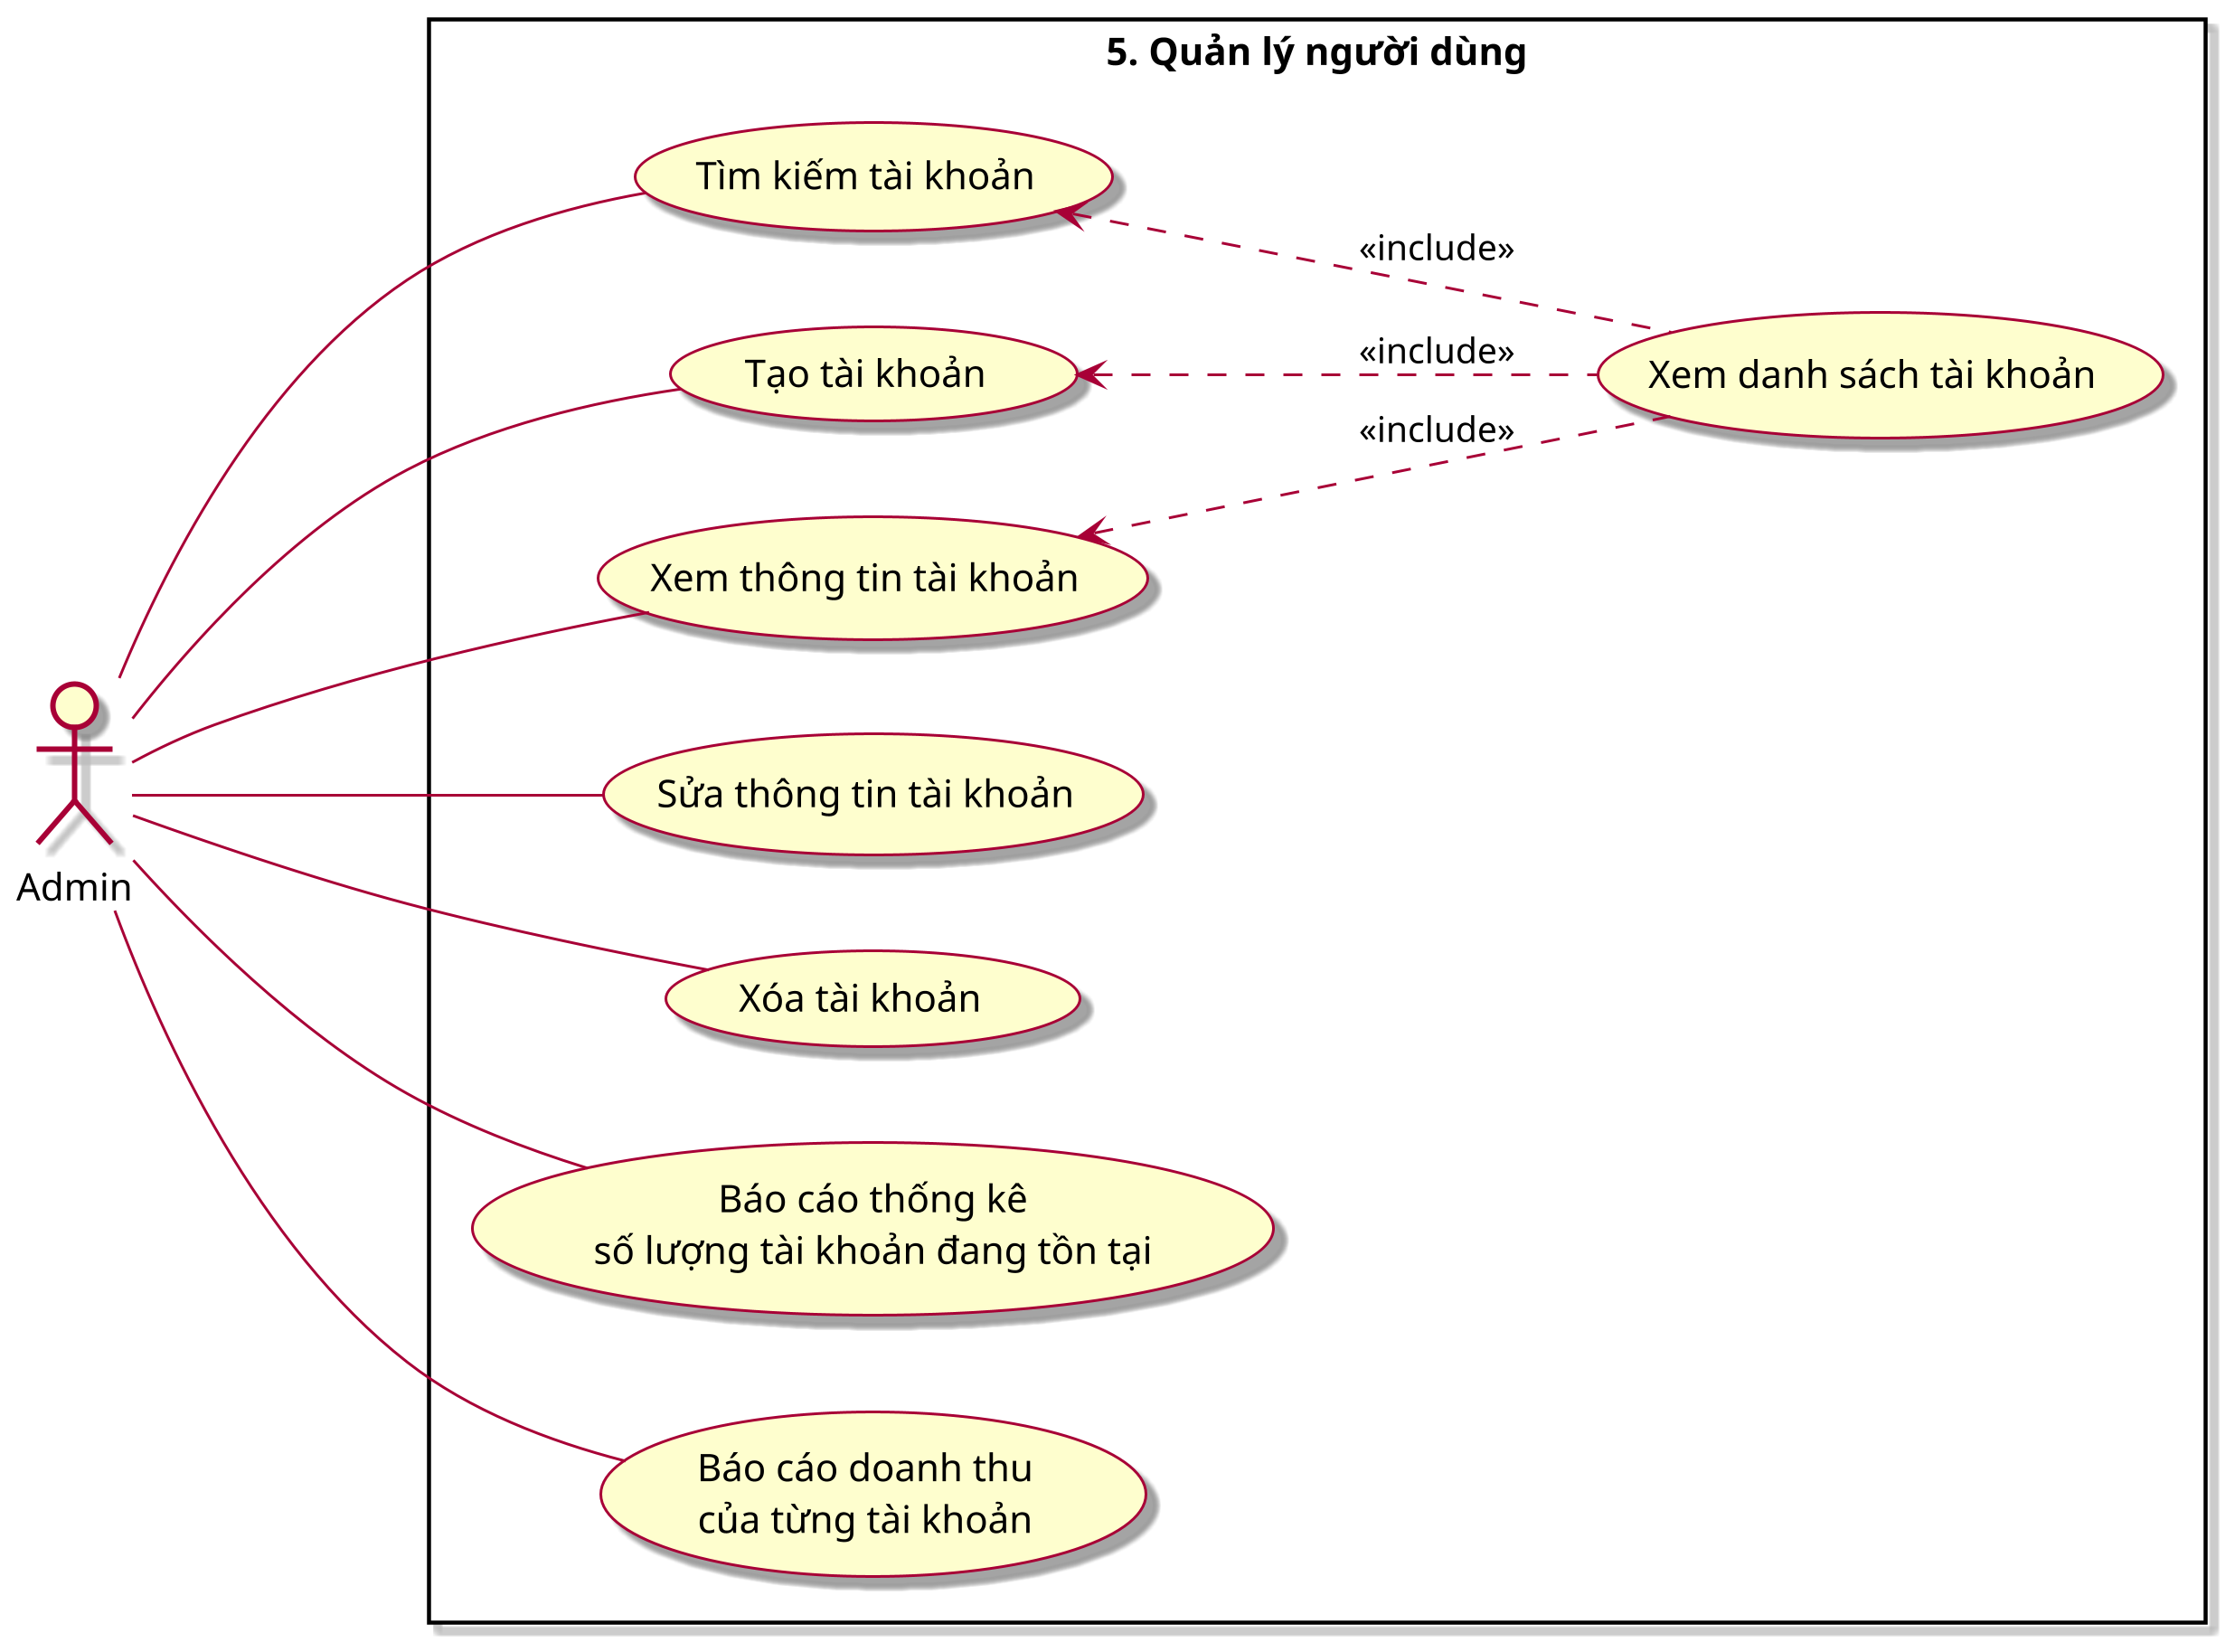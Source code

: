 @startuml ManageUser

left to right direction
scale 3
skin rose

actor Admin as admin

rectangle "5. Quản lý người dùng" {
    usecase (Tìm kiếm tài khoản) as tktk
    usecase (Tạo tài khoản) as ttk
    usecase (Xem danh sách tài khoản) as xdstk
    usecase (Xem thông tin tài khoản) as xtttk
    usecase (Sửa thông tin tài khoản) as scttk
    usecase (Xóa tài khoản ) as xtk
    usecase (Báo cáo thống kê\nsố lượng tài khoản đang tồn tại) as bctksltkdtt
    usecase (Báo cáo doanh thu\ncủa từng tài khoản) as bcdtcttk
}

admin --- ttk
admin --- xtttk
admin --- scttk
admin --- xtk
admin --- tktk
admin --- bctksltkdtt
admin --- bcdtcttk

ttk <.. xdstk : <<include>>
xtttk <.. xdstk : <<include>>
tktk <.. xdstk : <<include>>

@enduml